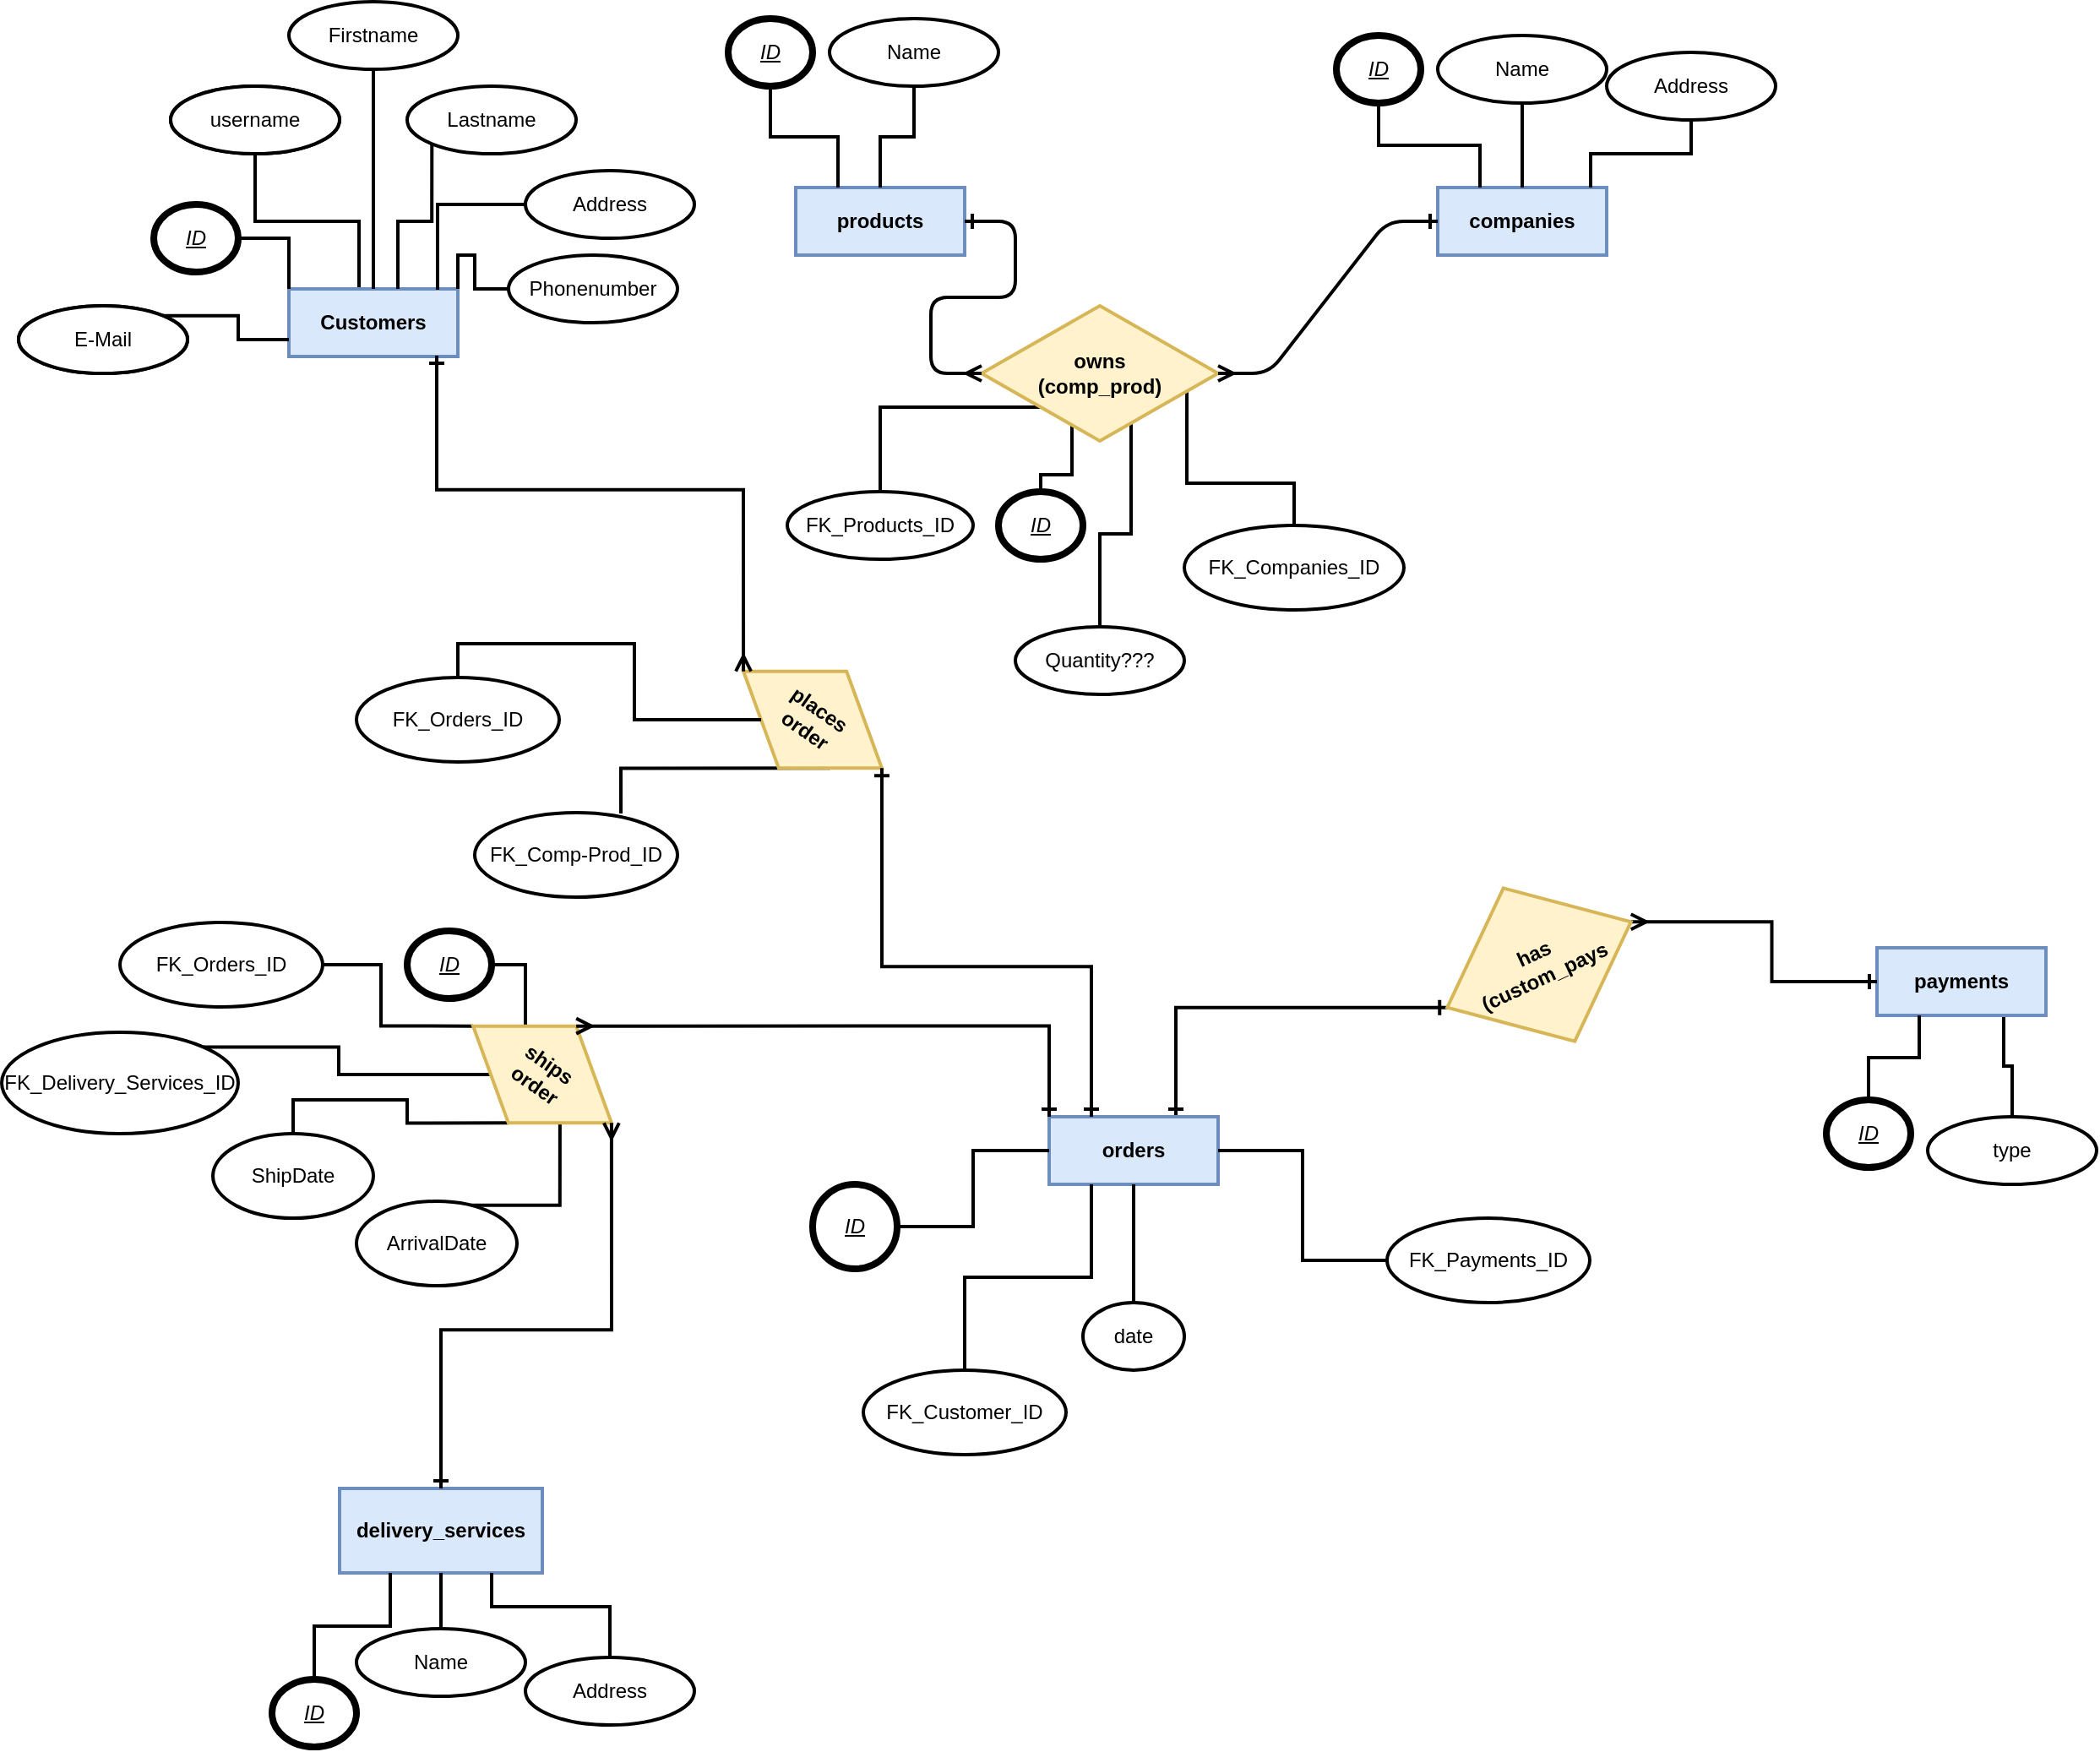 <mxfile version="14.9.3" type="device"><diagram id="isizhcKgz56UNDwYxF1V" name="Page-1"><mxGraphModel dx="2591" dy="798" grid="1" gridSize="10" guides="1" tooltips="1" connect="1" arrows="1" fold="1" page="1" pageScale="1" pageWidth="1169" pageHeight="827" math="0" shadow="0"><root><mxCell id="0"/><mxCell id="1" parent="0"/><mxCell id="3zWnnSc8Olu3skoCrIpk-2" value="&lt;b&gt;products&lt;/b&gt;" style="whiteSpace=wrap;html=1;align=center;strokeWidth=2;fillColor=#dae8fc;strokeColor=#6c8ebf;" vertex="1" parent="1"><mxGeometry x="360" y="130" width="100" height="40" as="geometry"/></mxCell><mxCell id="3zWnnSc8Olu3skoCrIpk-3" value="&lt;b&gt;companies&lt;br&gt;&lt;/b&gt;" style="whiteSpace=wrap;html=1;align=center;strokeWidth=2;fillColor=#dae8fc;strokeColor=#6c8ebf;" vertex="1" parent="1"><mxGeometry x="740" y="130" width="100" height="40" as="geometry"/></mxCell><mxCell id="3zWnnSc8Olu3skoCrIpk-43" style="edgeStyle=orthogonalEdgeStyle;rounded=0;orthogonalLoop=1;jettySize=auto;html=1;exitX=0.75;exitY=1;exitDx=0;exitDy=0;endArrow=none;endFill=0;strokeWidth=2;" edge="1" parent="1" source="3zWnnSc8Olu3skoCrIpk-4" target="3zWnnSc8Olu3skoCrIpk-42"><mxGeometry relative="1" as="geometry"/></mxCell><mxCell id="3zWnnSc8Olu3skoCrIpk-4" value="&lt;b&gt;payments&lt;br&gt;&lt;/b&gt;" style="whiteSpace=wrap;html=1;align=center;strokeWidth=2;fillColor=#dae8fc;strokeColor=#6c8ebf;" vertex="1" parent="1"><mxGeometry x="1000" y="580" width="100" height="40" as="geometry"/></mxCell><mxCell id="3zWnnSc8Olu3skoCrIpk-91" style="edgeStyle=orthogonalEdgeStyle;rounded=0;orthogonalLoop=1;jettySize=auto;html=1;exitX=1;exitY=1;exitDx=0;exitDy=0;entryX=0.5;entryY=0;entryDx=0;entryDy=0;startArrow=none;startFill=0;endArrow=none;endFill=0;strokeWidth=2;" edge="1" parent="1" source="3zWnnSc8Olu3skoCrIpk-115" target="3zWnnSc8Olu3skoCrIpk-88"><mxGeometry relative="1" as="geometry"><mxPoint x="5" y="580" as="sourcePoint"/><mxPoint x="17.5" y="630.77" as="targetPoint"/></mxGeometry></mxCell><mxCell id="3zWnnSc8Olu3skoCrIpk-14" style="edgeStyle=orthogonalEdgeStyle;rounded=0;orthogonalLoop=1;jettySize=auto;html=1;exitX=0.5;exitY=1;exitDx=0;exitDy=0;entryX=0.25;entryY=0;entryDx=0;entryDy=0;endArrow=none;endFill=0;strokeWidth=2;" edge="1" parent="1" source="3zWnnSc8Olu3skoCrIpk-8" target="3zWnnSc8Olu3skoCrIpk-2"><mxGeometry relative="1" as="geometry"/></mxCell><mxCell id="3zWnnSc8Olu3skoCrIpk-8" value="&lt;i&gt;ID&lt;/i&gt;" style="ellipse;whiteSpace=wrap;html=1;align=center;fontStyle=4;strokeWidth=2;" vertex="1" parent="1"><mxGeometry x="320" y="30" width="50" height="40" as="geometry"/></mxCell><mxCell id="3zWnnSc8Olu3skoCrIpk-16" style="edgeStyle=orthogonalEdgeStyle;rounded=0;orthogonalLoop=1;jettySize=auto;html=1;exitX=0.5;exitY=0;exitDx=0;exitDy=0;entryX=0.25;entryY=1;entryDx=0;entryDy=0;endArrow=none;endFill=0;strokeWidth=2;" edge="1" parent="1" source="3zWnnSc8Olu3skoCrIpk-82" target="3zWnnSc8Olu3skoCrIpk-4"><mxGeometry relative="1" as="geometry"><mxPoint x="915" y="700" as="sourcePoint"/></mxGeometry></mxCell><mxCell id="3zWnnSc8Olu3skoCrIpk-15" style="edgeStyle=orthogonalEdgeStyle;rounded=0;orthogonalLoop=1;jettySize=auto;html=1;exitX=0.5;exitY=1;exitDx=0;exitDy=0;entryX=0.25;entryY=0;entryDx=0;entryDy=0;endArrow=none;endFill=0;strokeWidth=2;" edge="1" parent="1" source="3zWnnSc8Olu3skoCrIpk-10" target="3zWnnSc8Olu3skoCrIpk-3"><mxGeometry relative="1" as="geometry"/></mxCell><mxCell id="3zWnnSc8Olu3skoCrIpk-10" value="&lt;i&gt;ID&lt;/i&gt;" style="ellipse;whiteSpace=wrap;html=1;align=center;fontStyle=4;strokeWidth=4;" vertex="1" parent="1"><mxGeometry x="680" y="40" width="50" height="40" as="geometry"/></mxCell><mxCell id="3zWnnSc8Olu3skoCrIpk-17" style="edgeStyle=orthogonalEdgeStyle;rounded=0;orthogonalLoop=1;jettySize=auto;html=1;exitX=1;exitY=0.5;exitDx=0;exitDy=0;entryX=0.201;entryY=0.686;entryDx=0;entryDy=0;endArrow=none;endFill=0;strokeWidth=2;entryPerimeter=0;" edge="1" parent="1" source="3zWnnSc8Olu3skoCrIpk-79" target="3zWnnSc8Olu3skoCrIpk-115"><mxGeometry relative="1" as="geometry"><mxPoint x="-30" y="670" as="sourcePoint"/><mxPoint x="-45" y="580" as="targetPoint"/></mxGeometry></mxCell><mxCell id="3zWnnSc8Olu3skoCrIpk-34" value="" style="group" vertex="1" connectable="0" parent="1"><mxGeometry x="-100" y="20" width="410" height="220" as="geometry"/></mxCell><mxCell id="3zWnnSc8Olu3skoCrIpk-1" value="&lt;b&gt;Customers&lt;/b&gt;" style="whiteSpace=wrap;html=1;align=center;strokeWidth=2;fillColor=#dae8fc;strokeColor=#6c8ebf;" vertex="1" parent="3zWnnSc8Olu3skoCrIpk-34"><mxGeometry x="160" y="170" width="100" height="40" as="geometry"/></mxCell><mxCell id="3zWnnSc8Olu3skoCrIpk-13" value="" style="edgeStyle=orthogonalEdgeStyle;rounded=0;orthogonalLoop=1;jettySize=auto;html=1;endArrow=none;endFill=0;entryX=0;entryY=0;entryDx=0;entryDy=0;strokeWidth=2;" edge="1" parent="3zWnnSc8Olu3skoCrIpk-34" source="3zWnnSc8Olu3skoCrIpk-7" target="3zWnnSc8Olu3skoCrIpk-1"><mxGeometry relative="1" as="geometry"/></mxCell><mxCell id="3zWnnSc8Olu3skoCrIpk-7" value="&lt;i&gt;ID&lt;/i&gt;" style="ellipse;whiteSpace=wrap;html=1;align=center;fontStyle=4;strokeWidth=2;" vertex="1" parent="3zWnnSc8Olu3skoCrIpk-34"><mxGeometry x="80" y="120" width="50" height="40" as="geometry"/></mxCell><mxCell id="3zWnnSc8Olu3skoCrIpk-25" style="edgeStyle=orthogonalEdgeStyle;rounded=0;orthogonalLoop=1;jettySize=auto;html=1;exitX=0.5;exitY=1;exitDx=0;exitDy=0;entryX=0.5;entryY=0;entryDx=0;entryDy=0;endArrow=none;endFill=0;strokeWidth=2;" edge="1" parent="3zWnnSc8Olu3skoCrIpk-34" source="3zWnnSc8Olu3skoCrIpk-19" target="3zWnnSc8Olu3skoCrIpk-1"><mxGeometry relative="1" as="geometry"/></mxCell><mxCell id="3zWnnSc8Olu3skoCrIpk-19" value="Firstname" style="ellipse;whiteSpace=wrap;html=1;align=center;strokeWidth=2;" vertex="1" parent="3zWnnSc8Olu3skoCrIpk-34"><mxGeometry x="160" width="100" height="40" as="geometry"/></mxCell><mxCell id="3zWnnSc8Olu3skoCrIpk-27" style="edgeStyle=orthogonalEdgeStyle;rounded=0;orthogonalLoop=1;jettySize=auto;html=1;exitX=0;exitY=1;exitDx=0;exitDy=0;endArrow=none;endFill=0;strokeWidth=2;entryX=0.645;entryY=0;entryDx=0;entryDy=0;entryPerimeter=0;" edge="1" parent="3zWnnSc8Olu3skoCrIpk-34" source="3zWnnSc8Olu3skoCrIpk-21" target="3zWnnSc8Olu3skoCrIpk-1"><mxGeometry relative="1" as="geometry"/></mxCell><mxCell id="3zWnnSc8Olu3skoCrIpk-21" value="Lastname" style="ellipse;whiteSpace=wrap;html=1;align=center;strokeWidth=2;" vertex="1" parent="3zWnnSc8Olu3skoCrIpk-34"><mxGeometry x="230" y="50" width="100" height="40" as="geometry"/></mxCell><mxCell id="3zWnnSc8Olu3skoCrIpk-26" style="edgeStyle=orthogonalEdgeStyle;rounded=0;orthogonalLoop=1;jettySize=auto;html=1;exitX=0.5;exitY=1;exitDx=0;exitDy=0;entryX=0.415;entryY=-0.025;entryDx=0;entryDy=0;entryPerimeter=0;endArrow=none;endFill=0;strokeWidth=2;" edge="1" parent="3zWnnSc8Olu3skoCrIpk-34" source="3zWnnSc8Olu3skoCrIpk-23" target="3zWnnSc8Olu3skoCrIpk-1"><mxGeometry relative="1" as="geometry"/></mxCell><mxCell id="3zWnnSc8Olu3skoCrIpk-23" value="username" style="ellipse;whiteSpace=wrap;html=1;align=center;strokeWidth=2;" vertex="1" parent="3zWnnSc8Olu3skoCrIpk-34"><mxGeometry x="90" y="50" width="100" height="40" as="geometry"/></mxCell><mxCell id="3zWnnSc8Olu3skoCrIpk-33" style="edgeStyle=orthogonalEdgeStyle;rounded=0;orthogonalLoop=1;jettySize=auto;html=1;exitX=0;exitY=0.5;exitDx=0;exitDy=0;entryX=0.88;entryY=0.013;entryDx=0;entryDy=0;endArrow=none;endFill=0;strokeWidth=2;entryPerimeter=0;" edge="1" parent="3zWnnSc8Olu3skoCrIpk-34" source="3zWnnSc8Olu3skoCrIpk-28" target="3zWnnSc8Olu3skoCrIpk-1"><mxGeometry relative="1" as="geometry"/></mxCell><mxCell id="3zWnnSc8Olu3skoCrIpk-28" value="Address" style="ellipse;whiteSpace=wrap;html=1;align=center;strokeWidth=2;" vertex="1" parent="3zWnnSc8Olu3skoCrIpk-34"><mxGeometry x="300" y="100" width="100" height="40" as="geometry"/></mxCell><mxCell id="3zWnnSc8Olu3skoCrIpk-32" style="edgeStyle=orthogonalEdgeStyle;rounded=0;orthogonalLoop=1;jettySize=auto;html=1;exitX=0;exitY=0;exitDx=0;exitDy=0;entryX=0;entryY=0.75;entryDx=0;entryDy=0;endArrow=none;endFill=0;strokeWidth=2;" edge="1" parent="3zWnnSc8Olu3skoCrIpk-34" source="3zWnnSc8Olu3skoCrIpk-29" target="3zWnnSc8Olu3skoCrIpk-1"><mxGeometry relative="1" as="geometry"/></mxCell><mxCell id="3zWnnSc8Olu3skoCrIpk-29" value="E-Mail" style="ellipse;whiteSpace=wrap;html=1;align=center;strokeWidth=2;" vertex="1" parent="3zWnnSc8Olu3skoCrIpk-34"><mxGeometry y="180" width="100" height="40" as="geometry"/></mxCell><mxCell id="3zWnnSc8Olu3skoCrIpk-31" value="" style="edgeStyle=orthogonalEdgeStyle;rounded=0;orthogonalLoop=1;jettySize=auto;html=1;endArrow=none;endFill=0;strokeWidth=2;entryX=1;entryY=0;entryDx=0;entryDy=0;" edge="1" parent="3zWnnSc8Olu3skoCrIpk-34" source="3zWnnSc8Olu3skoCrIpk-30" target="3zWnnSc8Olu3skoCrIpk-1"><mxGeometry relative="1" as="geometry"/></mxCell><mxCell id="3zWnnSc8Olu3skoCrIpk-30" value="Phonenumber" style="ellipse;whiteSpace=wrap;html=1;align=center;strokeWidth=2;" vertex="1" parent="3zWnnSc8Olu3skoCrIpk-34"><mxGeometry x="290" y="150" width="100" height="40" as="geometry"/></mxCell><mxCell id="3zWnnSc8Olu3skoCrIpk-70" value="E-Mail" style="ellipse;whiteSpace=wrap;html=1;align=center;strokeWidth=2;" vertex="1" parent="3zWnnSc8Olu3skoCrIpk-34"><mxGeometry y="180" width="100" height="40" as="geometry"/></mxCell><mxCell id="3zWnnSc8Olu3skoCrIpk-71" value="&lt;i&gt;ID&lt;/i&gt;" style="ellipse;whiteSpace=wrap;html=1;align=center;fontStyle=4;strokeWidth=2;" vertex="1" parent="3zWnnSc8Olu3skoCrIpk-34"><mxGeometry x="80" y="120" width="50" height="40" as="geometry"/></mxCell><mxCell id="3zWnnSc8Olu3skoCrIpk-72" value="username" style="ellipse;whiteSpace=wrap;html=1;align=center;strokeWidth=2;" vertex="1" parent="3zWnnSc8Olu3skoCrIpk-34"><mxGeometry x="90" y="50" width="100" height="40" as="geometry"/></mxCell><mxCell id="3zWnnSc8Olu3skoCrIpk-36" style="edgeStyle=orthogonalEdgeStyle;rounded=0;orthogonalLoop=1;jettySize=auto;html=1;exitX=0.5;exitY=1;exitDx=0;exitDy=0;endArrow=none;endFill=0;strokeWidth=2;" edge="1" parent="1" source="3zWnnSc8Olu3skoCrIpk-35" target="3zWnnSc8Olu3skoCrIpk-2"><mxGeometry relative="1" as="geometry"/></mxCell><mxCell id="3zWnnSc8Olu3skoCrIpk-35" value="Name" style="ellipse;whiteSpace=wrap;html=1;align=center;strokeWidth=2;" vertex="1" parent="1"><mxGeometry x="380" y="30" width="100" height="40" as="geometry"/></mxCell><mxCell id="3zWnnSc8Olu3skoCrIpk-38" value="" style="edgeStyle=orthogonalEdgeStyle;rounded=0;orthogonalLoop=1;jettySize=auto;html=1;endArrow=none;endFill=0;strokeWidth=2;" edge="1" parent="1" source="3zWnnSc8Olu3skoCrIpk-37" target="3zWnnSc8Olu3skoCrIpk-3"><mxGeometry relative="1" as="geometry"/></mxCell><mxCell id="3zWnnSc8Olu3skoCrIpk-37" value="Name" style="ellipse;whiteSpace=wrap;html=1;align=center;strokeWidth=2;" vertex="1" parent="1"><mxGeometry x="740" y="40" width="100" height="40" as="geometry"/></mxCell><mxCell id="3zWnnSc8Olu3skoCrIpk-41" style="edgeStyle=orthogonalEdgeStyle;rounded=0;orthogonalLoop=1;jettySize=auto;html=1;entryX=0.905;entryY=0;entryDx=0;entryDy=0;endArrow=none;endFill=0;strokeWidth=2;entryPerimeter=0;" edge="1" parent="1" source="3zWnnSc8Olu3skoCrIpk-40" target="3zWnnSc8Olu3skoCrIpk-3"><mxGeometry relative="1" as="geometry"/></mxCell><mxCell id="3zWnnSc8Olu3skoCrIpk-40" value="Address" style="ellipse;whiteSpace=wrap;html=1;align=center;strokeWidth=2;" vertex="1" parent="1"><mxGeometry x="840" y="50" width="100" height="40" as="geometry"/></mxCell><mxCell id="3zWnnSc8Olu3skoCrIpk-42" value="type" style="ellipse;whiteSpace=wrap;html=1;align=center;strokeWidth=2;" vertex="1" parent="1"><mxGeometry x="1030" y="680" width="100" height="40" as="geometry"/></mxCell><mxCell id="3zWnnSc8Olu3skoCrIpk-46" style="edgeStyle=orthogonalEdgeStyle;rounded=0;orthogonalLoop=1;jettySize=auto;html=1;exitX=0.382;exitY=0.869;exitDx=0;exitDy=0;entryX=0.5;entryY=0;entryDx=0;entryDy=0;endArrow=none;endFill=0;strokeWidth=2;exitPerimeter=0;" edge="1" parent="1" source="3zWnnSc8Olu3skoCrIpk-44" target="3zWnnSc8Olu3skoCrIpk-45"><mxGeometry relative="1" as="geometry"/></mxCell><mxCell id="3zWnnSc8Olu3skoCrIpk-48" style="edgeStyle=orthogonalEdgeStyle;rounded=0;orthogonalLoop=1;jettySize=auto;html=1;exitX=0.632;exitY=0.869;exitDx=0;exitDy=0;entryX=0.5;entryY=0;entryDx=0;entryDy=0;endArrow=none;endFill=0;strokeWidth=2;exitPerimeter=0;" edge="1" parent="1" source="3zWnnSc8Olu3skoCrIpk-44" target="3zWnnSc8Olu3skoCrIpk-47"><mxGeometry relative="1" as="geometry"><Array as="points"><mxPoint x="559" y="335"/><mxPoint x="540" y="335"/></Array></mxGeometry></mxCell><mxCell id="3zWnnSc8Olu3skoCrIpk-50" style="edgeStyle=orthogonalEdgeStyle;rounded=0;orthogonalLoop=1;jettySize=auto;html=1;exitX=0.868;exitY=0.631;exitDx=0;exitDy=0;entryX=0.5;entryY=0;entryDx=0;entryDy=0;endArrow=none;endFill=0;strokeWidth=2;exitPerimeter=0;" edge="1" parent="1" source="3zWnnSc8Olu3skoCrIpk-44" target="3zWnnSc8Olu3skoCrIpk-49"><mxGeometry relative="1" as="geometry"/></mxCell><mxCell id="3zWnnSc8Olu3skoCrIpk-52" style="edgeStyle=orthogonalEdgeStyle;rounded=0;orthogonalLoop=1;jettySize=auto;html=1;endArrow=none;endFill=0;strokeWidth=2;exitX=0;exitY=1;exitDx=0;exitDy=0;" edge="1" parent="1" source="3zWnnSc8Olu3skoCrIpk-44" target="3zWnnSc8Olu3skoCrIpk-51"><mxGeometry relative="1" as="geometry"/></mxCell><mxCell id="3zWnnSc8Olu3skoCrIpk-44" value="&lt;b&gt;owns&lt;br&gt;(comp_prod)&lt;/b&gt;" style="shape=rhombus;perimeter=rhombusPerimeter;whiteSpace=wrap;html=1;align=center;strokeWidth=2;fillColor=#fff2cc;strokeColor=#d6b656;" vertex="1" parent="1"><mxGeometry x="470" y="200" width="140" height="80" as="geometry"/></mxCell><mxCell id="3zWnnSc8Olu3skoCrIpk-45" value="&lt;i&gt;ID&lt;/i&gt;" style="ellipse;whiteSpace=wrap;html=1;align=center;fontStyle=4;strokeWidth=4;" vertex="1" parent="1"><mxGeometry x="480" y="310" width="50" height="40" as="geometry"/></mxCell><mxCell id="3zWnnSc8Olu3skoCrIpk-47" value="Quantity???" style="ellipse;whiteSpace=wrap;html=1;align=center;strokeWidth=2;" vertex="1" parent="1"><mxGeometry x="490" y="390" width="100" height="40" as="geometry"/></mxCell><mxCell id="3zWnnSc8Olu3skoCrIpk-49" value="FK_Companies_ID" style="ellipse;whiteSpace=wrap;html=1;align=center;strokeWidth=2;" vertex="1" parent="1"><mxGeometry x="590" y="330" width="130" height="50" as="geometry"/></mxCell><mxCell id="3zWnnSc8Olu3skoCrIpk-51" value="FK_Products_ID" style="ellipse;whiteSpace=wrap;html=1;align=center;strokeWidth=2;" vertex="1" parent="1"><mxGeometry x="355" y="310" width="110" height="40" as="geometry"/></mxCell><mxCell id="3zWnnSc8Olu3skoCrIpk-55" value="" style="edgeStyle=entityRelationEdgeStyle;fontSize=12;html=1;endArrow=ERmany;strokeWidth=2;entryX=1;entryY=0.5;entryDx=0;entryDy=0;endFill=0;startArrow=ERone;startFill=0;exitX=0;exitY=0.5;exitDx=0;exitDy=0;" edge="1" parent="1" source="3zWnnSc8Olu3skoCrIpk-3" target="3zWnnSc8Olu3skoCrIpk-44"><mxGeometry width="100" height="100" relative="1" as="geometry"><mxPoint x="770" y="180" as="sourcePoint"/><mxPoint x="730" y="200" as="targetPoint"/></mxGeometry></mxCell><mxCell id="3zWnnSc8Olu3skoCrIpk-56" value="" style="edgeStyle=entityRelationEdgeStyle;fontSize=12;html=1;endArrow=ERmany;strokeWidth=2;entryX=0;entryY=0.5;entryDx=0;entryDy=0;endFill=0;startArrow=ERone;startFill=0;exitX=1;exitY=0.5;exitDx=0;exitDy=0;" edge="1" parent="1" source="3zWnnSc8Olu3skoCrIpk-2" target="3zWnnSc8Olu3skoCrIpk-44"><mxGeometry width="100" height="100" relative="1" as="geometry"><mxPoint x="750" y="160" as="sourcePoint"/><mxPoint x="620" y="250" as="targetPoint"/></mxGeometry></mxCell><mxCell id="3zWnnSc8Olu3skoCrIpk-73" value="&lt;i&gt;ID&lt;/i&gt;" style="ellipse;whiteSpace=wrap;html=1;align=center;fontStyle=4;strokeWidth=2;" vertex="1" parent="1"><mxGeometry x="-20" y="140" width="50" height="40" as="geometry"/></mxCell><mxCell id="3zWnnSc8Olu3skoCrIpk-75" value="&lt;i&gt;ID&lt;/i&gt;" style="ellipse;whiteSpace=wrap;html=1;align=center;fontStyle=4;strokeWidth=2;" vertex="1" parent="1"><mxGeometry x="-20" y="140" width="50" height="40" as="geometry"/></mxCell><mxCell id="3zWnnSc8Olu3skoCrIpk-77" value="&lt;i&gt;ID&lt;/i&gt;" style="ellipse;whiteSpace=wrap;html=1;align=center;fontStyle=4;strokeWidth=2;" vertex="1" parent="1"><mxGeometry x="320" y="30" width="50" height="40" as="geometry"/></mxCell><mxCell id="3zWnnSc8Olu3skoCrIpk-78" value="&lt;i&gt;ID&lt;/i&gt;" style="ellipse;whiteSpace=wrap;html=1;align=center;fontStyle=4;strokeWidth=4;" vertex="1" parent="1"><mxGeometry x="-20" y="140" width="50" height="40" as="geometry"/></mxCell><mxCell id="3zWnnSc8Olu3skoCrIpk-79" value="&lt;i&gt;ID&lt;/i&gt;" style="ellipse;whiteSpace=wrap;html=1;align=center;fontStyle=4;strokeWidth=4;" vertex="1" parent="1"><mxGeometry x="130" y="570" width="50" height="40" as="geometry"/></mxCell><mxCell id="3zWnnSc8Olu3skoCrIpk-80" value="&lt;i&gt;ID&lt;/i&gt;" style="ellipse;whiteSpace=wrap;html=1;align=center;fontStyle=4;strokeWidth=4;" vertex="1" parent="1"><mxGeometry x="320" y="30" width="50" height="40" as="geometry"/></mxCell><mxCell id="3zWnnSc8Olu3skoCrIpk-82" value="&lt;i&gt;ID&lt;/i&gt;" style="ellipse;whiteSpace=wrap;html=1;align=center;fontStyle=4;strokeWidth=4;" vertex="1" parent="1"><mxGeometry x="970" y="670" width="50" height="40" as="geometry"/></mxCell><mxCell id="3zWnnSc8Olu3skoCrIpk-94" style="edgeStyle=orthogonalEdgeStyle;rounded=0;orthogonalLoop=1;jettySize=auto;html=1;exitX=1;exitY=0.5;exitDx=0;exitDy=0;startArrow=ERmany;startFill=0;endArrow=ERone;endFill=0;strokeWidth=2;entryX=0;entryY=0.5;entryDx=0;entryDy=0;" edge="1" parent="1" source="3zWnnSc8Olu3skoCrIpk-83" target="3zWnnSc8Olu3skoCrIpk-4"><mxGeometry relative="1" as="geometry"><mxPoint x="890" y="400" as="targetPoint"/></mxGeometry></mxCell><mxCell id="3zWnnSc8Olu3skoCrIpk-96" style="edgeStyle=orthogonalEdgeStyle;rounded=0;orthogonalLoop=1;jettySize=auto;html=1;exitX=0;exitY=0.5;exitDx=0;exitDy=0;entryX=0.75;entryY=0;entryDx=0;entryDy=0;startArrow=ERone;startFill=0;endArrow=ERone;endFill=0;strokeWidth=2;" edge="1" parent="1" source="3zWnnSc8Olu3skoCrIpk-83" target="3zWnnSc8Olu3skoCrIpk-5"><mxGeometry relative="1" as="geometry"/></mxCell><mxCell id="3zWnnSc8Olu3skoCrIpk-83" value="&lt;b&gt;has&lt;br&gt;(custom_pays&lt;br&gt;&lt;/b&gt;" style="shape=rhombus;perimeter=rhombusPerimeter;whiteSpace=wrap;html=1;align=center;strokeWidth=2;fillColor=#fff2cc;strokeColor=#d6b656;rotation=-25;" vertex="1" parent="1"><mxGeometry x="740" y="540" width="120" height="100" as="geometry"/></mxCell><mxCell id="3zWnnSc8Olu3skoCrIpk-85" value="" style="group" vertex="1" connectable="0" parent="1"><mxGeometry x="370" y="680" width="460" height="200" as="geometry"/></mxCell><mxCell id="3zWnnSc8Olu3skoCrIpk-5" value="&lt;b&gt;orders&lt;br&gt;&lt;/b&gt;" style="whiteSpace=wrap;html=1;align=center;strokeWidth=2;fillColor=#dae8fc;strokeColor=#6c8ebf;" vertex="1" parent="3zWnnSc8Olu3skoCrIpk-85"><mxGeometry x="140" width="100" height="40" as="geometry"/></mxCell><mxCell id="3zWnnSc8Olu3skoCrIpk-18" style="edgeStyle=orthogonalEdgeStyle;rounded=0;orthogonalLoop=1;jettySize=auto;html=1;exitX=1;exitY=0.5;exitDx=0;exitDy=0;entryX=0;entryY=0.5;entryDx=0;entryDy=0;endArrow=none;endFill=0;strokeWidth=2;" edge="1" parent="3zWnnSc8Olu3skoCrIpk-85" source="3zWnnSc8Olu3skoCrIpk-81" target="3zWnnSc8Olu3skoCrIpk-5"><mxGeometry relative="1" as="geometry"><mxPoint x="70.5" y="73" as="sourcePoint"/></mxGeometry></mxCell><mxCell id="3zWnnSc8Olu3skoCrIpk-57" value="date" style="ellipse;whiteSpace=wrap;html=1;align=center;strokeWidth=2;" vertex="1" parent="3zWnnSc8Olu3skoCrIpk-85"><mxGeometry x="160" y="110" width="60" height="40" as="geometry"/></mxCell><mxCell id="3zWnnSc8Olu3skoCrIpk-61" style="edgeStyle=orthogonalEdgeStyle;rounded=0;orthogonalLoop=1;jettySize=auto;html=1;exitX=0.5;exitY=1;exitDx=0;exitDy=0;entryX=0.5;entryY=0;entryDx=0;entryDy=0;endArrow=none;endFill=0;strokeWidth=2;" edge="1" parent="3zWnnSc8Olu3skoCrIpk-85" source="3zWnnSc8Olu3skoCrIpk-5" target="3zWnnSc8Olu3skoCrIpk-57"><mxGeometry relative="1" as="geometry"><mxPoint x="329.99" y="60.02" as="sourcePoint"/><mxPoint x="311.51" y="180.5" as="targetPoint"/></mxGeometry></mxCell><mxCell id="3zWnnSc8Olu3skoCrIpk-69" style="edgeStyle=orthogonalEdgeStyle;rounded=0;orthogonalLoop=1;jettySize=auto;html=1;exitX=0.5;exitY=0;exitDx=0;exitDy=0;entryX=0.25;entryY=1;entryDx=0;entryDy=0;startArrow=none;startFill=0;endArrow=none;endFill=0;strokeWidth=2;" edge="1" parent="3zWnnSc8Olu3skoCrIpk-85" source="3zWnnSc8Olu3skoCrIpk-62" target="3zWnnSc8Olu3skoCrIpk-5"><mxGeometry relative="1" as="geometry"/></mxCell><mxCell id="3zWnnSc8Olu3skoCrIpk-62" value="FK_Customer_ID" style="ellipse;whiteSpace=wrap;html=1;align=center;strokeWidth=2;" vertex="1" parent="3zWnnSc8Olu3skoCrIpk-85"><mxGeometry x="30" y="150" width="120" height="50" as="geometry"/></mxCell><mxCell id="3zWnnSc8Olu3skoCrIpk-67" style="edgeStyle=orthogonalEdgeStyle;rounded=0;orthogonalLoop=1;jettySize=auto;html=1;exitX=0;exitY=0.5;exitDx=0;exitDy=0;entryX=1;entryY=0.5;entryDx=0;entryDy=0;startArrow=none;startFill=0;endArrow=none;endFill=0;strokeWidth=2;" edge="1" parent="3zWnnSc8Olu3skoCrIpk-85" source="3zWnnSc8Olu3skoCrIpk-64" target="3zWnnSc8Olu3skoCrIpk-5"><mxGeometry relative="1" as="geometry"><mxPoint x="350" y="80" as="sourcePoint"/></mxGeometry></mxCell><mxCell id="3zWnnSc8Olu3skoCrIpk-64" value="FK_Payments_ID" style="ellipse;whiteSpace=wrap;html=1;align=center;strokeWidth=2;" vertex="1" parent="3zWnnSc8Olu3skoCrIpk-85"><mxGeometry x="340" y="60" width="120" height="50" as="geometry"/></mxCell><mxCell id="3zWnnSc8Olu3skoCrIpk-81" value="&lt;i&gt;ID&lt;/i&gt;" style="ellipse;whiteSpace=wrap;html=1;align=center;fontStyle=4;strokeWidth=4;" vertex="1" parent="3zWnnSc8Olu3skoCrIpk-85"><mxGeometry y="40" width="50" height="50" as="geometry"/></mxCell><mxCell id="3zWnnSc8Olu3skoCrIpk-104" style="edgeStyle=orthogonalEdgeStyle;rounded=0;orthogonalLoop=1;jettySize=auto;html=1;exitX=1;exitY=1;exitDx=0;exitDy=0;entryX=0.721;entryY=0.01;entryDx=0;entryDy=0;entryPerimeter=0;startArrow=none;startFill=0;endArrow=none;endFill=0;strokeWidth=2;" edge="1" parent="1" source="3zWnnSc8Olu3skoCrIpk-86" target="3zWnnSc8Olu3skoCrIpk-103"><mxGeometry relative="1" as="geometry"/></mxCell><mxCell id="3zWnnSc8Olu3skoCrIpk-86" value="&lt;b&gt;places&lt;br&gt;order&lt;br&gt;&lt;/b&gt;" style="shape=rhombus;perimeter=rhombusPerimeter;whiteSpace=wrap;html=1;align=center;strokeWidth=2;fillColor=#fff2cc;strokeColor=#d6b656;rotation=35;" vertex="1" parent="1"><mxGeometry x="320" y="410" width="100" height="70" as="geometry"/></mxCell><mxCell id="3zWnnSc8Olu3skoCrIpk-88" value="ArrivalDate" style="ellipse;whiteSpace=wrap;html=1;align=center;strokeWidth=2;" vertex="1" parent="1"><mxGeometry x="100" y="730" width="95" height="50" as="geometry"/></mxCell><mxCell id="3zWnnSc8Olu3skoCrIpk-90" style="edgeStyle=orthogonalEdgeStyle;rounded=0;orthogonalLoop=1;jettySize=auto;html=1;exitX=0.5;exitY=0;exitDx=0;exitDy=0;entryX=0.5;entryY=1;entryDx=0;entryDy=0;startArrow=none;startFill=0;endArrow=none;endFill=0;strokeWidth=2;" edge="1" parent="1" source="3zWnnSc8Olu3skoCrIpk-89" target="3zWnnSc8Olu3skoCrIpk-115"><mxGeometry relative="1" as="geometry"><mxPoint x="-28" y="579" as="targetPoint"/></mxGeometry></mxCell><mxCell id="3zWnnSc8Olu3skoCrIpk-89" value="ShipDate" style="ellipse;whiteSpace=wrap;html=1;align=center;strokeWidth=2;" vertex="1" parent="1"><mxGeometry x="15" y="690" width="95" height="50" as="geometry"/></mxCell><mxCell id="3zWnnSc8Olu3skoCrIpk-93" style="edgeStyle=orthogonalEdgeStyle;rounded=0;orthogonalLoop=1;jettySize=auto;html=1;exitX=1;exitY=0.5;exitDx=0;exitDy=0;entryX=0;entryY=0.5;entryDx=0;entryDy=0;startArrow=none;startFill=0;endArrow=none;endFill=0;strokeWidth=2;" edge="1" parent="1" source="3zWnnSc8Olu3skoCrIpk-92" target="3zWnnSc8Olu3skoCrIpk-115"><mxGeometry relative="1" as="geometry"><mxPoint x="-70" y="550" as="targetPoint"/></mxGeometry></mxCell><mxCell id="3zWnnSc8Olu3skoCrIpk-92" value="FK_Orders_ID" style="ellipse;whiteSpace=wrap;html=1;align=center;strokeWidth=2;" vertex="1" parent="1"><mxGeometry x="-40" y="565" width="120" height="50" as="geometry"/></mxCell><mxCell id="3zWnnSc8Olu3skoCrIpk-97" style="edgeStyle=orthogonalEdgeStyle;rounded=0;orthogonalLoop=1;jettySize=auto;html=1;exitX=0.875;exitY=0.988;exitDx=0;exitDy=0;entryX=0;entryY=0.5;entryDx=0;entryDy=0;startArrow=ERone;startFill=0;endArrow=ERmany;endFill=0;strokeWidth=2;exitPerimeter=0;" edge="1" parent="1" source="3zWnnSc8Olu3skoCrIpk-1" target="3zWnnSc8Olu3skoCrIpk-86"><mxGeometry relative="1" as="geometry"/></mxCell><mxCell id="3zWnnSc8Olu3skoCrIpk-98" style="edgeStyle=orthogonalEdgeStyle;rounded=0;orthogonalLoop=1;jettySize=auto;html=1;exitX=0.25;exitY=0;exitDx=0;exitDy=0;entryX=1;entryY=0.5;entryDx=0;entryDy=0;startArrow=ERone;startFill=0;endArrow=ERone;endFill=0;strokeWidth=2;" edge="1" parent="1" source="3zWnnSc8Olu3skoCrIpk-5" target="3zWnnSc8Olu3skoCrIpk-86"><mxGeometry relative="1" as="geometry"/></mxCell><mxCell id="3zWnnSc8Olu3skoCrIpk-102" style="edgeStyle=orthogonalEdgeStyle;rounded=0;orthogonalLoop=1;jettySize=auto;html=1;exitX=0.5;exitY=0;exitDx=0;exitDy=0;startArrow=none;startFill=0;endArrow=none;endFill=0;strokeWidth=2;entryX=0;entryY=1;entryDx=0;entryDy=0;" edge="1" parent="1" source="3zWnnSc8Olu3skoCrIpk-101" target="3zWnnSc8Olu3skoCrIpk-86"><mxGeometry relative="1" as="geometry"/></mxCell><mxCell id="3zWnnSc8Olu3skoCrIpk-101" value="FK_Orders_ID" style="ellipse;whiteSpace=wrap;html=1;align=center;strokeWidth=2;" vertex="1" parent="1"><mxGeometry x="100" y="420" width="120" height="50" as="geometry"/></mxCell><mxCell id="3zWnnSc8Olu3skoCrIpk-103" value="FK_Comp-Prod_ID" style="ellipse;whiteSpace=wrap;html=1;align=center;strokeWidth=2;" vertex="1" parent="1"><mxGeometry x="170" y="500" width="120" height="50" as="geometry"/></mxCell><mxCell id="3zWnnSc8Olu3skoCrIpk-113" style="edgeStyle=orthogonalEdgeStyle;rounded=0;orthogonalLoop=1;jettySize=auto;html=1;exitX=1;exitY=0;exitDx=0;exitDy=0;startArrow=none;startFill=0;endArrow=none;endFill=0;strokeWidth=2;entryX=0;entryY=1;entryDx=0;entryDy=0;" edge="1" parent="1" source="3zWnnSc8Olu3skoCrIpk-112" target="3zWnnSc8Olu3skoCrIpk-115"><mxGeometry relative="1" as="geometry"><mxPoint x="80" y="655" as="targetPoint"/></mxGeometry></mxCell><mxCell id="3zWnnSc8Olu3skoCrIpk-112" value="FK_Delivery_Services_ID" style="ellipse;whiteSpace=wrap;html=1;align=center;strokeWidth=2;" vertex="1" parent="1"><mxGeometry x="-110" y="630" width="140" height="60" as="geometry"/></mxCell><mxCell id="3zWnnSc8Olu3skoCrIpk-114" value="" style="group" vertex="1" connectable="0" parent="1"><mxGeometry x="50" y="900" width="250" height="153" as="geometry"/></mxCell><mxCell id="3zWnnSc8Olu3skoCrIpk-105" value="&lt;b&gt;delivery_services&lt;br&gt;&lt;/b&gt;" style="whiteSpace=wrap;html=1;align=center;strokeWidth=2;fillColor=#dae8fc;strokeColor=#6c8ebf;" vertex="1" parent="3zWnnSc8Olu3skoCrIpk-114"><mxGeometry x="40" width="120" height="50" as="geometry"/></mxCell><mxCell id="3zWnnSc8Olu3skoCrIpk-106" style="edgeStyle=orthogonalEdgeStyle;rounded=0;orthogonalLoop=1;jettySize=auto;html=1;exitX=0.5;exitY=0;exitDx=0;exitDy=0;endArrow=none;endFill=0;strokeWidth=2;entryX=0.25;entryY=1;entryDx=0;entryDy=0;" edge="1" parent="3zWnnSc8Olu3skoCrIpk-114" source="3zWnnSc8Olu3skoCrIpk-107" target="3zWnnSc8Olu3skoCrIpk-105"><mxGeometry relative="1" as="geometry"/></mxCell><mxCell id="3zWnnSc8Olu3skoCrIpk-107" value="&lt;i&gt;ID&lt;/i&gt;" style="ellipse;whiteSpace=wrap;html=1;align=center;fontStyle=4;strokeWidth=4;" vertex="1" parent="3zWnnSc8Olu3skoCrIpk-114"><mxGeometry y="113" width="50" height="40" as="geometry"/></mxCell><mxCell id="3zWnnSc8Olu3skoCrIpk-108" value="" style="edgeStyle=orthogonalEdgeStyle;rounded=0;orthogonalLoop=1;jettySize=auto;html=1;endArrow=none;endFill=0;strokeWidth=2;entryX=0.5;entryY=1;entryDx=0;entryDy=0;" edge="1" parent="3zWnnSc8Olu3skoCrIpk-114" source="3zWnnSc8Olu3skoCrIpk-109" target="3zWnnSc8Olu3skoCrIpk-105"><mxGeometry relative="1" as="geometry"/></mxCell><mxCell id="3zWnnSc8Olu3skoCrIpk-109" value="Name" style="ellipse;whiteSpace=wrap;html=1;align=center;strokeWidth=2;" vertex="1" parent="3zWnnSc8Olu3skoCrIpk-114"><mxGeometry x="50" y="83" width="100" height="40" as="geometry"/></mxCell><mxCell id="3zWnnSc8Olu3skoCrIpk-110" style="edgeStyle=orthogonalEdgeStyle;rounded=0;orthogonalLoop=1;jettySize=auto;html=1;entryX=0.75;entryY=1;entryDx=0;entryDy=0;endArrow=none;endFill=0;strokeWidth=2;exitX=0.5;exitY=0;exitDx=0;exitDy=0;" edge="1" parent="3zWnnSc8Olu3skoCrIpk-114" source="3zWnnSc8Olu3skoCrIpk-111" target="3zWnnSc8Olu3skoCrIpk-105"><mxGeometry relative="1" as="geometry"><mxPoint x="200" y="103" as="sourcePoint"/><Array as="points"><mxPoint x="200" y="70"/><mxPoint x="130" y="70"/></Array></mxGeometry></mxCell><mxCell id="3zWnnSc8Olu3skoCrIpk-111" value="Address" style="ellipse;whiteSpace=wrap;html=1;align=center;strokeWidth=2;" vertex="1" parent="3zWnnSc8Olu3skoCrIpk-114"><mxGeometry x="150" y="100" width="100" height="40" as="geometry"/></mxCell><mxCell id="3zWnnSc8Olu3skoCrIpk-115" value="&lt;b&gt;ships&lt;br&gt;order&lt;br&gt;&lt;/b&gt;" style="shape=rhombus;perimeter=rhombusPerimeter;whiteSpace=wrap;html=1;align=center;strokeWidth=2;fillColor=#fff2cc;strokeColor=#d6b656;rotation=35;" vertex="1" parent="1"><mxGeometry x="160" y="620" width="100" height="70" as="geometry"/></mxCell><mxCell id="3zWnnSc8Olu3skoCrIpk-116" style="edgeStyle=orthogonalEdgeStyle;rounded=0;orthogonalLoop=1;jettySize=auto;html=1;exitX=0.5;exitY=0;exitDx=0;exitDy=0;entryX=1;entryY=0.5;entryDx=0;entryDy=0;startArrow=ERone;startFill=0;endArrow=ERmany;endFill=0;strokeWidth=2;" edge="1" parent="1" source="3zWnnSc8Olu3skoCrIpk-105" target="3zWnnSc8Olu3skoCrIpk-115"><mxGeometry relative="1" as="geometry"/></mxCell><mxCell id="3zWnnSc8Olu3skoCrIpk-117" style="edgeStyle=orthogonalEdgeStyle;rounded=0;orthogonalLoop=1;jettySize=auto;html=1;exitX=0;exitY=0;exitDx=0;exitDy=0;entryX=0.5;entryY=0;entryDx=0;entryDy=0;startArrow=ERone;startFill=0;endArrow=ERmany;endFill=0;strokeWidth=2;" edge="1" parent="1" source="3zWnnSc8Olu3skoCrIpk-5" target="3zWnnSc8Olu3skoCrIpk-115"><mxGeometry relative="1" as="geometry"/></mxCell></root></mxGraphModel></diagram></mxfile>